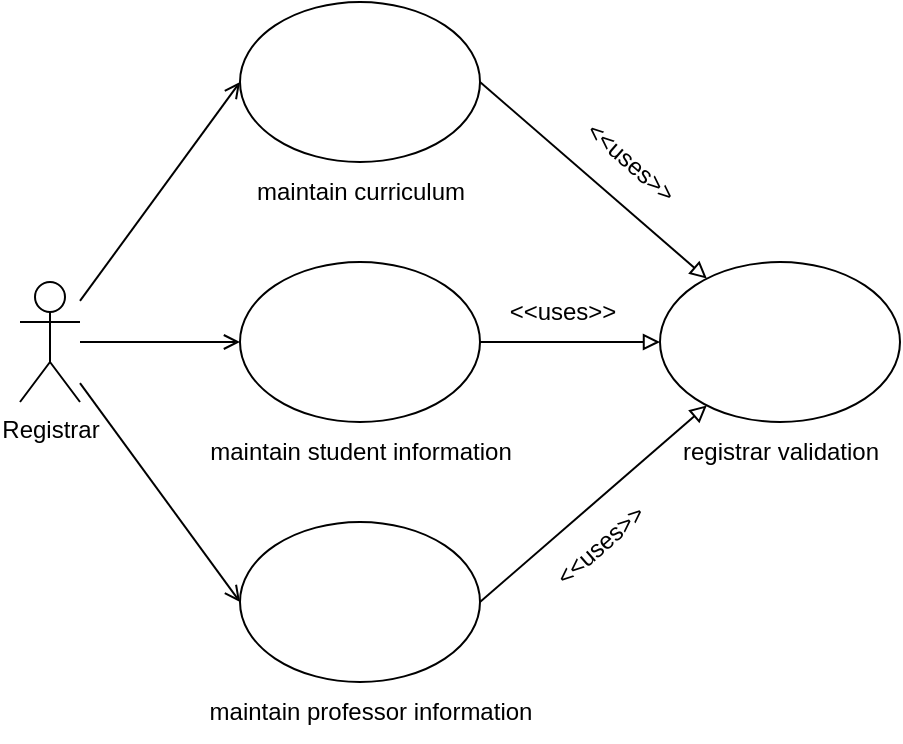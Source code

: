 <mxfile version="28.2.1">
  <diagram name="Trang-1" id="s38bHr0sGN8XoBj1QKGZ">
    <mxGraphModel dx="662" dy="814" grid="1" gridSize="10" guides="1" tooltips="1" connect="1" arrows="1" fold="1" page="1" pageScale="1" pageWidth="827" pageHeight="1169" math="0" shadow="0">
      <root>
        <mxCell id="0" />
        <mxCell id="1" parent="0" />
        <mxCell id="ACTtngchEAtdmkzutI3M-82" style="edgeStyle=orthogonalEdgeStyle;rounded=0;orthogonalLoop=1;jettySize=auto;html=1;entryX=0;entryY=0.5;entryDx=0;entryDy=0;endArrow=open;endFill=0;" parent="1" source="ACTtngchEAtdmkzutI3M-83" target="ACTtngchEAtdmkzutI3M-86" edge="1">
          <mxGeometry relative="1" as="geometry" />
        </mxCell>
        <mxCell id="ACTtngchEAtdmkzutI3M-83" value="Registrar" style="shape=umlActor;verticalLabelPosition=bottom;verticalAlign=top;html=1;outlineConnect=0;" parent="1" vertex="1">
          <mxGeometry x="1040" y="640" width="30" height="60" as="geometry" />
        </mxCell>
        <mxCell id="ACTtngchEAtdmkzutI3M-85" style="edgeStyle=orthogonalEdgeStyle;rounded=0;orthogonalLoop=1;jettySize=auto;html=1;endArrow=block;endFill=0;entryX=0;entryY=0.5;entryDx=0;entryDy=0;" parent="1" source="ACTtngchEAtdmkzutI3M-86" target="CBQGYH9QX9zvzTkyKMcG-1" edge="1">
          <mxGeometry relative="1" as="geometry">
            <mxPoint x="1350" y="670" as="targetPoint" />
          </mxGeometry>
        </mxCell>
        <mxCell id="ACTtngchEAtdmkzutI3M-86" value="" style="ellipse;whiteSpace=wrap;html=1;" parent="1" vertex="1">
          <mxGeometry x="1150" y="630" width="120" height="80" as="geometry" />
        </mxCell>
        <mxCell id="ACTtngchEAtdmkzutI3M-87" value="maintain student information" style="text;html=1;align=center;verticalAlign=middle;resizable=0;points=[];autosize=1;strokeColor=none;fillColor=none;" parent="1" vertex="1">
          <mxGeometry x="1125" y="710" width="170" height="30" as="geometry" />
        </mxCell>
        <mxCell id="ACTtngchEAtdmkzutI3M-88" value="" style="ellipse;whiteSpace=wrap;html=1;" parent="1" vertex="1">
          <mxGeometry x="1150" y="500" width="120" height="80" as="geometry" />
        </mxCell>
        <mxCell id="ACTtngchEAtdmkzutI3M-89" value="maintain curriculum" style="text;html=1;align=center;verticalAlign=middle;resizable=0;points=[];autosize=1;strokeColor=none;fillColor=none;" parent="1" vertex="1">
          <mxGeometry x="1145" y="580" width="130" height="30" as="geometry" />
        </mxCell>
        <mxCell id="ACTtngchEAtdmkzutI3M-90" style="rounded=0;orthogonalLoop=1;jettySize=auto;html=1;entryX=0;entryY=0.5;entryDx=0;entryDy=0;endArrow=open;endFill=0;" parent="1" source="ACTtngchEAtdmkzutI3M-83" target="ACTtngchEAtdmkzutI3M-88" edge="1">
          <mxGeometry relative="1" as="geometry">
            <mxPoint x="1100" y="660" as="sourcePoint" />
            <mxPoint x="1180" y="660" as="targetPoint" />
          </mxGeometry>
        </mxCell>
        <mxCell id="ACTtngchEAtdmkzutI3M-91" value="" style="ellipse;whiteSpace=wrap;html=1;" parent="1" vertex="1">
          <mxGeometry x="1150" y="760" width="120" height="80" as="geometry" />
        </mxCell>
        <mxCell id="ACTtngchEAtdmkzutI3M-92" value="maintain professor information" style="text;html=1;align=center;verticalAlign=middle;resizable=0;points=[];autosize=1;strokeColor=none;fillColor=none;" parent="1" vertex="1">
          <mxGeometry x="1125" y="840" width="180" height="30" as="geometry" />
        </mxCell>
        <mxCell id="ACTtngchEAtdmkzutI3M-93" style="rounded=0;orthogonalLoop=1;jettySize=auto;html=1;entryX=0;entryY=0.5;entryDx=0;entryDy=0;endArrow=open;endFill=0;" parent="1" source="ACTtngchEAtdmkzutI3M-83" target="ACTtngchEAtdmkzutI3M-91" edge="1">
          <mxGeometry relative="1" as="geometry">
            <mxPoint x="1100" y="690" as="sourcePoint" />
            <mxPoint x="1180" y="690" as="targetPoint" />
          </mxGeometry>
        </mxCell>
        <mxCell id="ACTtngchEAtdmkzutI3M-94" style="rounded=0;orthogonalLoop=1;jettySize=auto;html=1;exitX=1;exitY=0.5;exitDx=0;exitDy=0;endArrow=block;endFill=0;" parent="1" source="ACTtngchEAtdmkzutI3M-91" target="CBQGYH9QX9zvzTkyKMcG-1" edge="1">
          <mxGeometry relative="1" as="geometry">
            <mxPoint x="1220" y="750" as="sourcePoint" />
            <mxPoint x="1350" y="690.526" as="targetPoint" />
          </mxGeometry>
        </mxCell>
        <mxCell id="ACTtngchEAtdmkzutI3M-95" style="rounded=0;orthogonalLoop=1;jettySize=auto;html=1;exitX=1;exitY=0.5;exitDx=0;exitDy=0;endArrow=block;endFill=0;jumpSize=6;" parent="1" source="ACTtngchEAtdmkzutI3M-88" target="CBQGYH9QX9zvzTkyKMcG-1" edge="1">
          <mxGeometry relative="1" as="geometry">
            <mxPoint x="1330" y="560" as="sourcePoint" />
            <mxPoint x="1400" y="620" as="targetPoint" />
          </mxGeometry>
        </mxCell>
        <mxCell id="ACTtngchEAtdmkzutI3M-96" value="&amp;lt;&amp;lt;uses&amp;gt;&amp;gt;" style="text;html=1;align=center;verticalAlign=middle;resizable=0;points=[];autosize=1;strokeColor=none;fillColor=none;rotation=41;" parent="1" vertex="1">
          <mxGeometry x="1305" y="565" width="80" height="30" as="geometry" />
        </mxCell>
        <mxCell id="ACTtngchEAtdmkzutI3M-97" value="&amp;lt;&amp;lt;uses&amp;gt;&amp;gt;" style="text;html=1;align=center;verticalAlign=middle;resizable=0;points=[];autosize=1;strokeColor=none;fillColor=none;rotation=0;" parent="1" vertex="1">
          <mxGeometry x="1271" y="640" width="80" height="30" as="geometry" />
        </mxCell>
        <mxCell id="ACTtngchEAtdmkzutI3M-98" value="&amp;lt;&amp;lt;uses&amp;gt;&amp;gt;" style="text;html=1;align=center;verticalAlign=middle;resizable=0;points=[];autosize=1;strokeColor=none;fillColor=none;rotation=319;" parent="1" vertex="1">
          <mxGeometry x="1290.0" y="757" width="80" height="30" as="geometry" />
        </mxCell>
        <mxCell id="CBQGYH9QX9zvzTkyKMcG-1" value="" style="ellipse;whiteSpace=wrap;html=1;" parent="1" vertex="1">
          <mxGeometry x="1360" y="630" width="120" height="80" as="geometry" />
        </mxCell>
        <mxCell id="CBQGYH9QX9zvzTkyKMcG-2" value="registrar validation" style="text;html=1;align=center;verticalAlign=middle;resizable=0;points=[];autosize=1;strokeColor=none;fillColor=none;" parent="1" vertex="1">
          <mxGeometry x="1360" y="710" width="120" height="30" as="geometry" />
        </mxCell>
      </root>
    </mxGraphModel>
  </diagram>
</mxfile>

